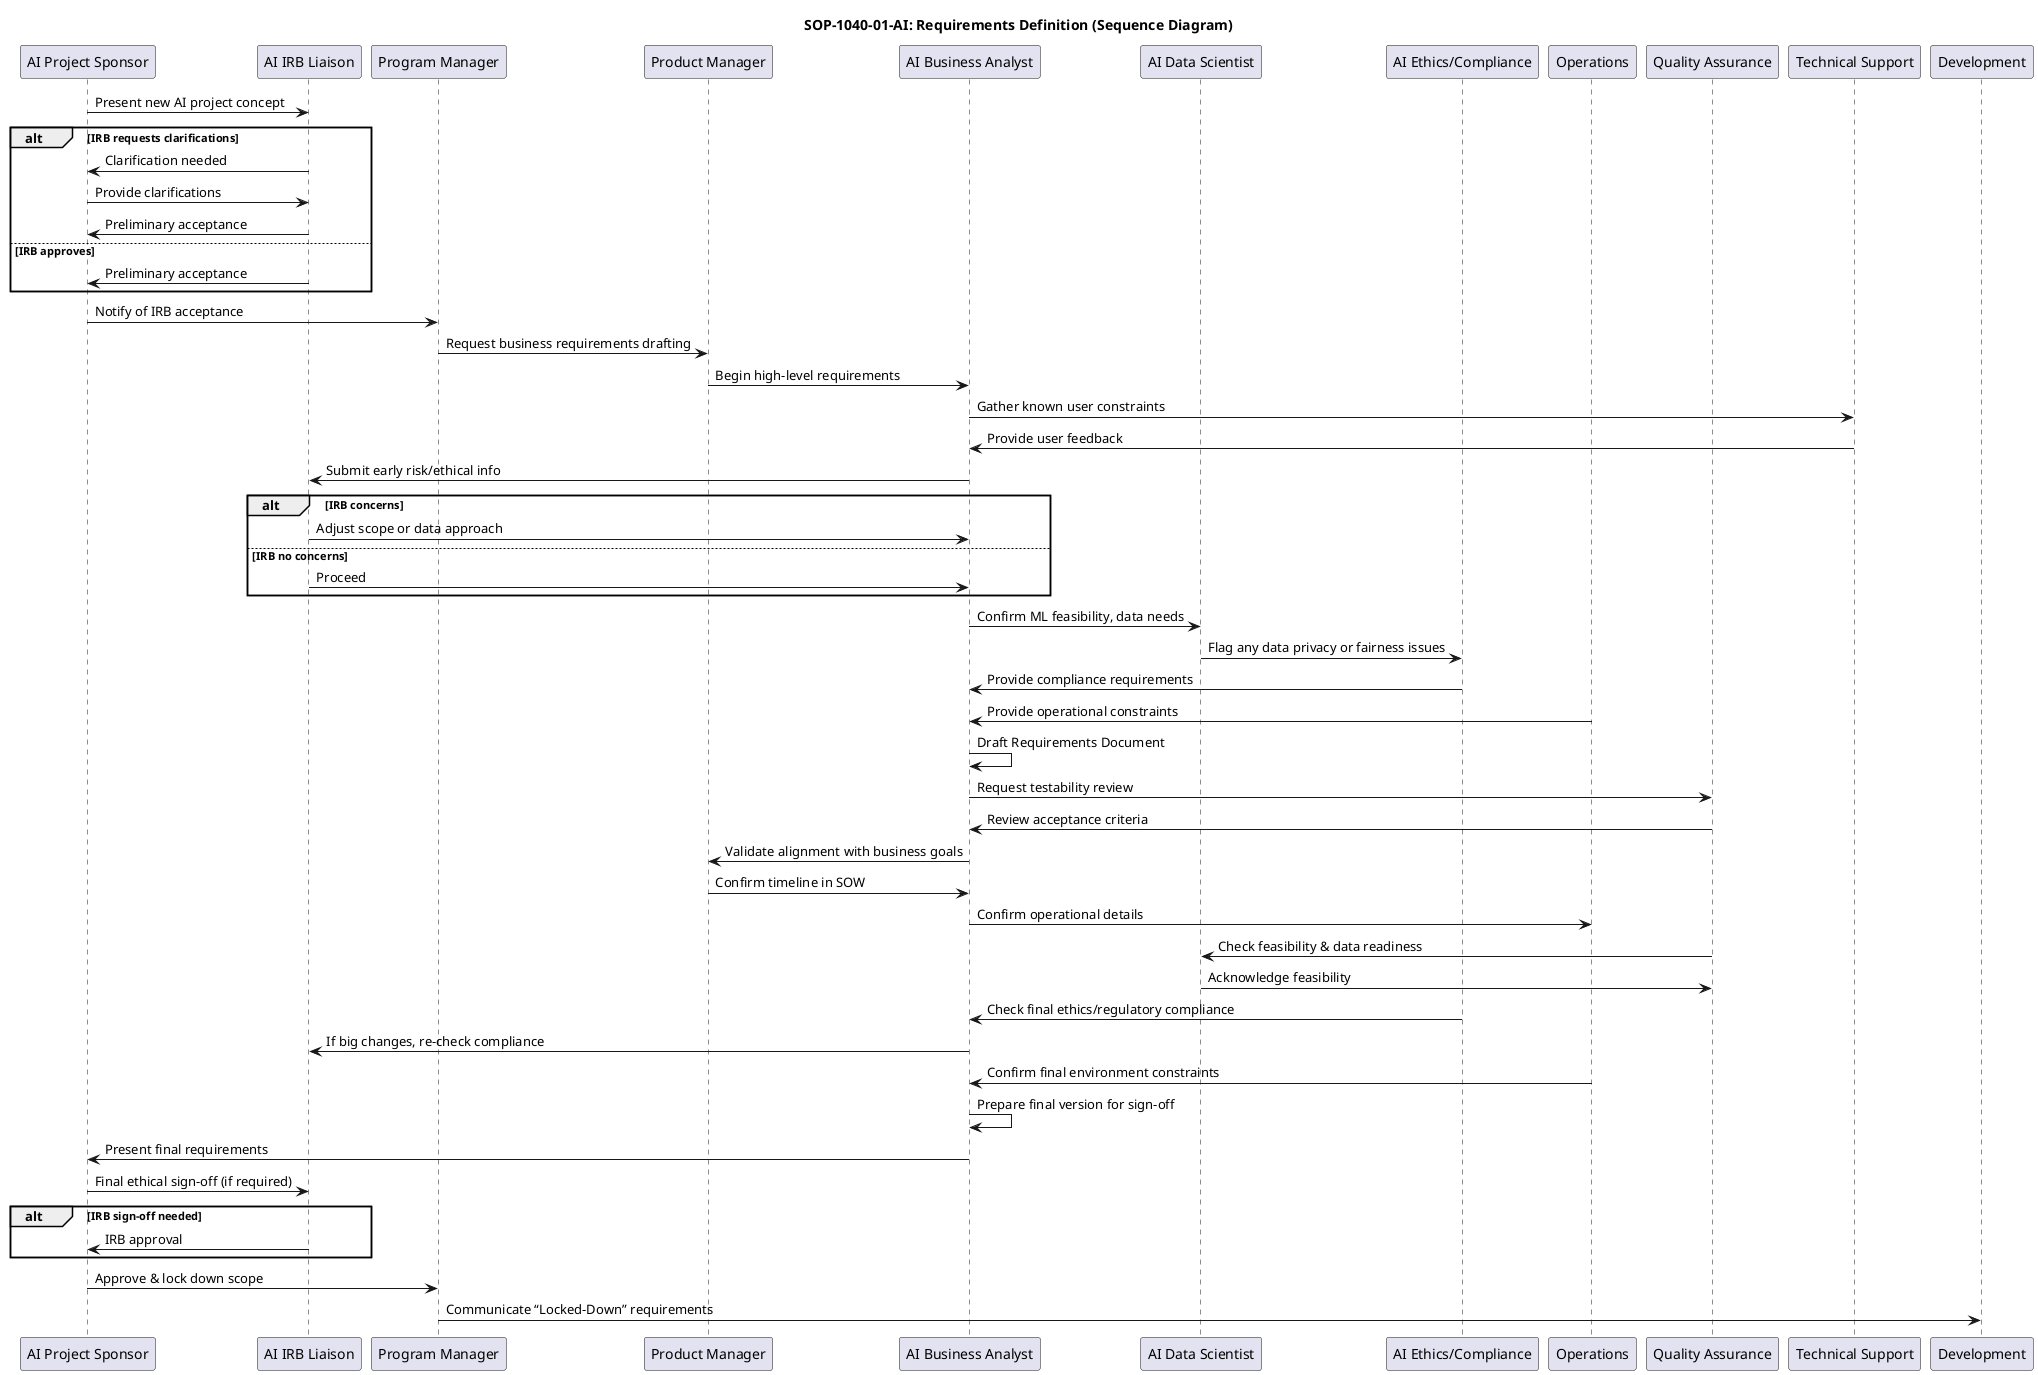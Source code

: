 @startuml
title SOP-1040-01-AI: Requirements Definition (Sequence Diagram)

participant "AI Project Sponsor" as SPONSOR
participant "AI IRB Liaison" as IRB
participant "Program Manager" as PRM
participant "Product Manager" as PDM
participant "AI Business Analyst" as BA
participant "AI Data Scientist" as DS
participant "AI Ethics/Compliance" as ETH
participant "Operations" as OPS
participant "Quality Assurance" as QA
participant "Technical Support" as TS
participant "Development" as DEV

' Step 1: Sponsor Initiates Concept
SPONSOR -> IRB: Present new AI project concept
alt IRB requests clarifications
  IRB -> SPONSOR: Clarification needed
  SPONSOR -> IRB: Provide clarifications
  IRB -> SPONSOR: Preliminary acceptance
else IRB approves
  IRB -> SPONSOR: Preliminary acceptance
end

' Step 2: Program Manager sets up project record
SPONSOR -> PRM: Notify of IRB acceptance
PRM -> PDM: Request business requirements drafting
PDM -> BA: Begin high-level requirements
BA -> TS: Gather known user constraints
TS -> BA: Provide user feedback

' Step 3: AI IRB Preliminary Review
BA -> IRB: Submit early risk/ethical info
alt IRB concerns
  IRB -> BA: Adjust scope or data approach
else IRB no concerns
  IRB -> BA: Proceed
end

' Step 4: Requirements Elicitation
BA -> DS: Confirm ML feasibility, data needs
DS -> ETH: Flag any data privacy or fairness issues
ETH -> BA: Provide compliance requirements
OPS -> BA: Provide operational constraints
BA -> BA: Draft Requirements Document

' Step 5: Analyze & Document
BA -> QA: Request testability review
QA -> BA: Review acceptance criteria
BA -> PDM: Validate alignment with business goals
PDM -> BA: Confirm timeline in SOW
BA -> OPS: Confirm operational details

' Step 6: Requirements Validation
QA -> DS: Check feasibility & data readiness
DS -> QA: Acknowledge feasibility
ETH -> BA: Check final ethics/regulatory compliance
BA -> IRB: If big changes, re-check compliance
OPS -> BA: Confirm final environment constraints
BA -> BA: Prepare final version for sign-off

' Step 7: Approve System Requirements
BA -> SPONSOR: Present final requirements
SPONSOR -> IRB: Final ethical sign-off (if required)
alt IRB sign-off needed
  IRB -> SPONSOR: IRB approval
end
SPONSOR -> PRM: Approve & lock down scope
PRM -> DEV: Communicate “Locked-Down” requirements

@enduml
